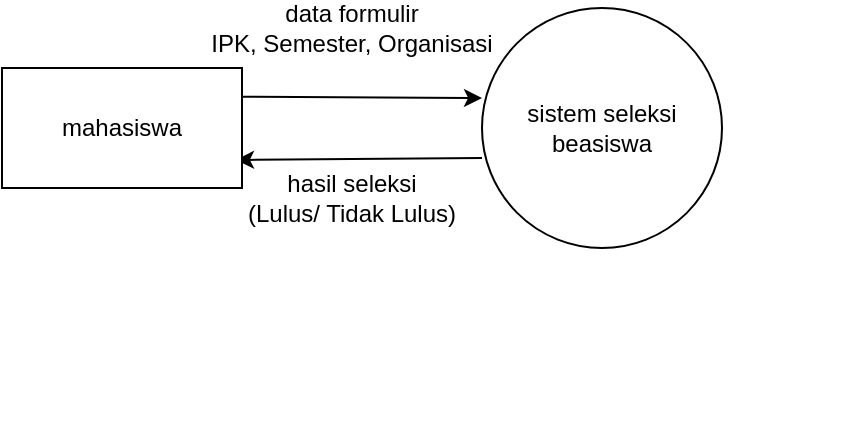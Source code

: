 <mxfile version="26.2.14">
  <diagram name="Page-1" id="IM-IHvbNoYmGeMHSFhR2">
    <mxGraphModel dx="603" dy="265" grid="1" gridSize="10" guides="1" tooltips="1" connect="1" arrows="1" fold="1" page="1" pageScale="1" pageWidth="850" pageHeight="1100" math="0" shadow="0">
      <root>
        <mxCell id="0" />
        <mxCell id="1" parent="0" />
        <mxCell id="bTtYold4a_pQscxSpjKW-3" value="" style="endArrow=classic;html=1;rounded=0;entryX=0;entryY=0.25;entryDx=0;entryDy=0;exitX=0.961;exitY=0.304;exitDx=0;exitDy=0;exitPerimeter=0;" parent="1" edge="1">
          <mxGeometry width="50" height="50" relative="1" as="geometry">
            <mxPoint x="255.32" y="224.32" as="sourcePoint" />
            <mxPoint x="380" y="225" as="targetPoint" />
          </mxGeometry>
        </mxCell>
        <mxCell id="bTtYold4a_pQscxSpjKW-16" value="&lt;div&gt;&lt;br&gt;&lt;/div&gt;" style="text;html=1;align=center;verticalAlign=middle;whiteSpace=wrap;rounded=0;" parent="1" vertex="1">
          <mxGeometry x="500" y="360" width="60" height="30" as="geometry" />
        </mxCell>
        <mxCell id="bTtYold4a_pQscxSpjKW-17" value="" style="endArrow=classic;html=1;rounded=0;exitX=0;exitY=0.75;exitDx=0;exitDy=0;entryX=0.975;entryY=0.7;entryDx=0;entryDy=0;entryPerimeter=0;" parent="1" edge="1">
          <mxGeometry width="50" height="50" relative="1" as="geometry">
            <mxPoint x="380" y="255" as="sourcePoint" />
            <mxPoint x="257" y="256" as="targetPoint" />
          </mxGeometry>
        </mxCell>
        <mxCell id="bTtYold4a_pQscxSpjKW-18" value="data formulir&lt;div&gt;IPK, Semester, Organisasi&lt;/div&gt;" style="text;html=1;align=center;verticalAlign=middle;whiteSpace=wrap;rounded=0;" parent="1" vertex="1">
          <mxGeometry x="240" y="190" width="150" as="geometry" />
        </mxCell>
        <mxCell id="bTtYold4a_pQscxSpjKW-20" value="&lt;div&gt;hasil seleksi&lt;/div&gt;(Lulus/ Tidak Lulus)" style="text;html=1;align=center;verticalAlign=middle;whiteSpace=wrap;rounded=0;" parent="1" vertex="1">
          <mxGeometry x="240" y="260" width="150" height="30" as="geometry" />
        </mxCell>
        <mxCell id="J2R-1p8dh9bHK_eQpS17-1" value="sistem seleksi beasiswa" style="ellipse;whiteSpace=wrap;html=1;aspect=fixed;" vertex="1" parent="1">
          <mxGeometry x="380" y="180" width="120" height="120" as="geometry" />
        </mxCell>
        <mxCell id="J2R-1p8dh9bHK_eQpS17-2" value="mahasiswa" style="rounded=0;whiteSpace=wrap;html=1;" vertex="1" parent="1">
          <mxGeometry x="140" y="210" width="120" height="60" as="geometry" />
        </mxCell>
      </root>
    </mxGraphModel>
  </diagram>
</mxfile>
